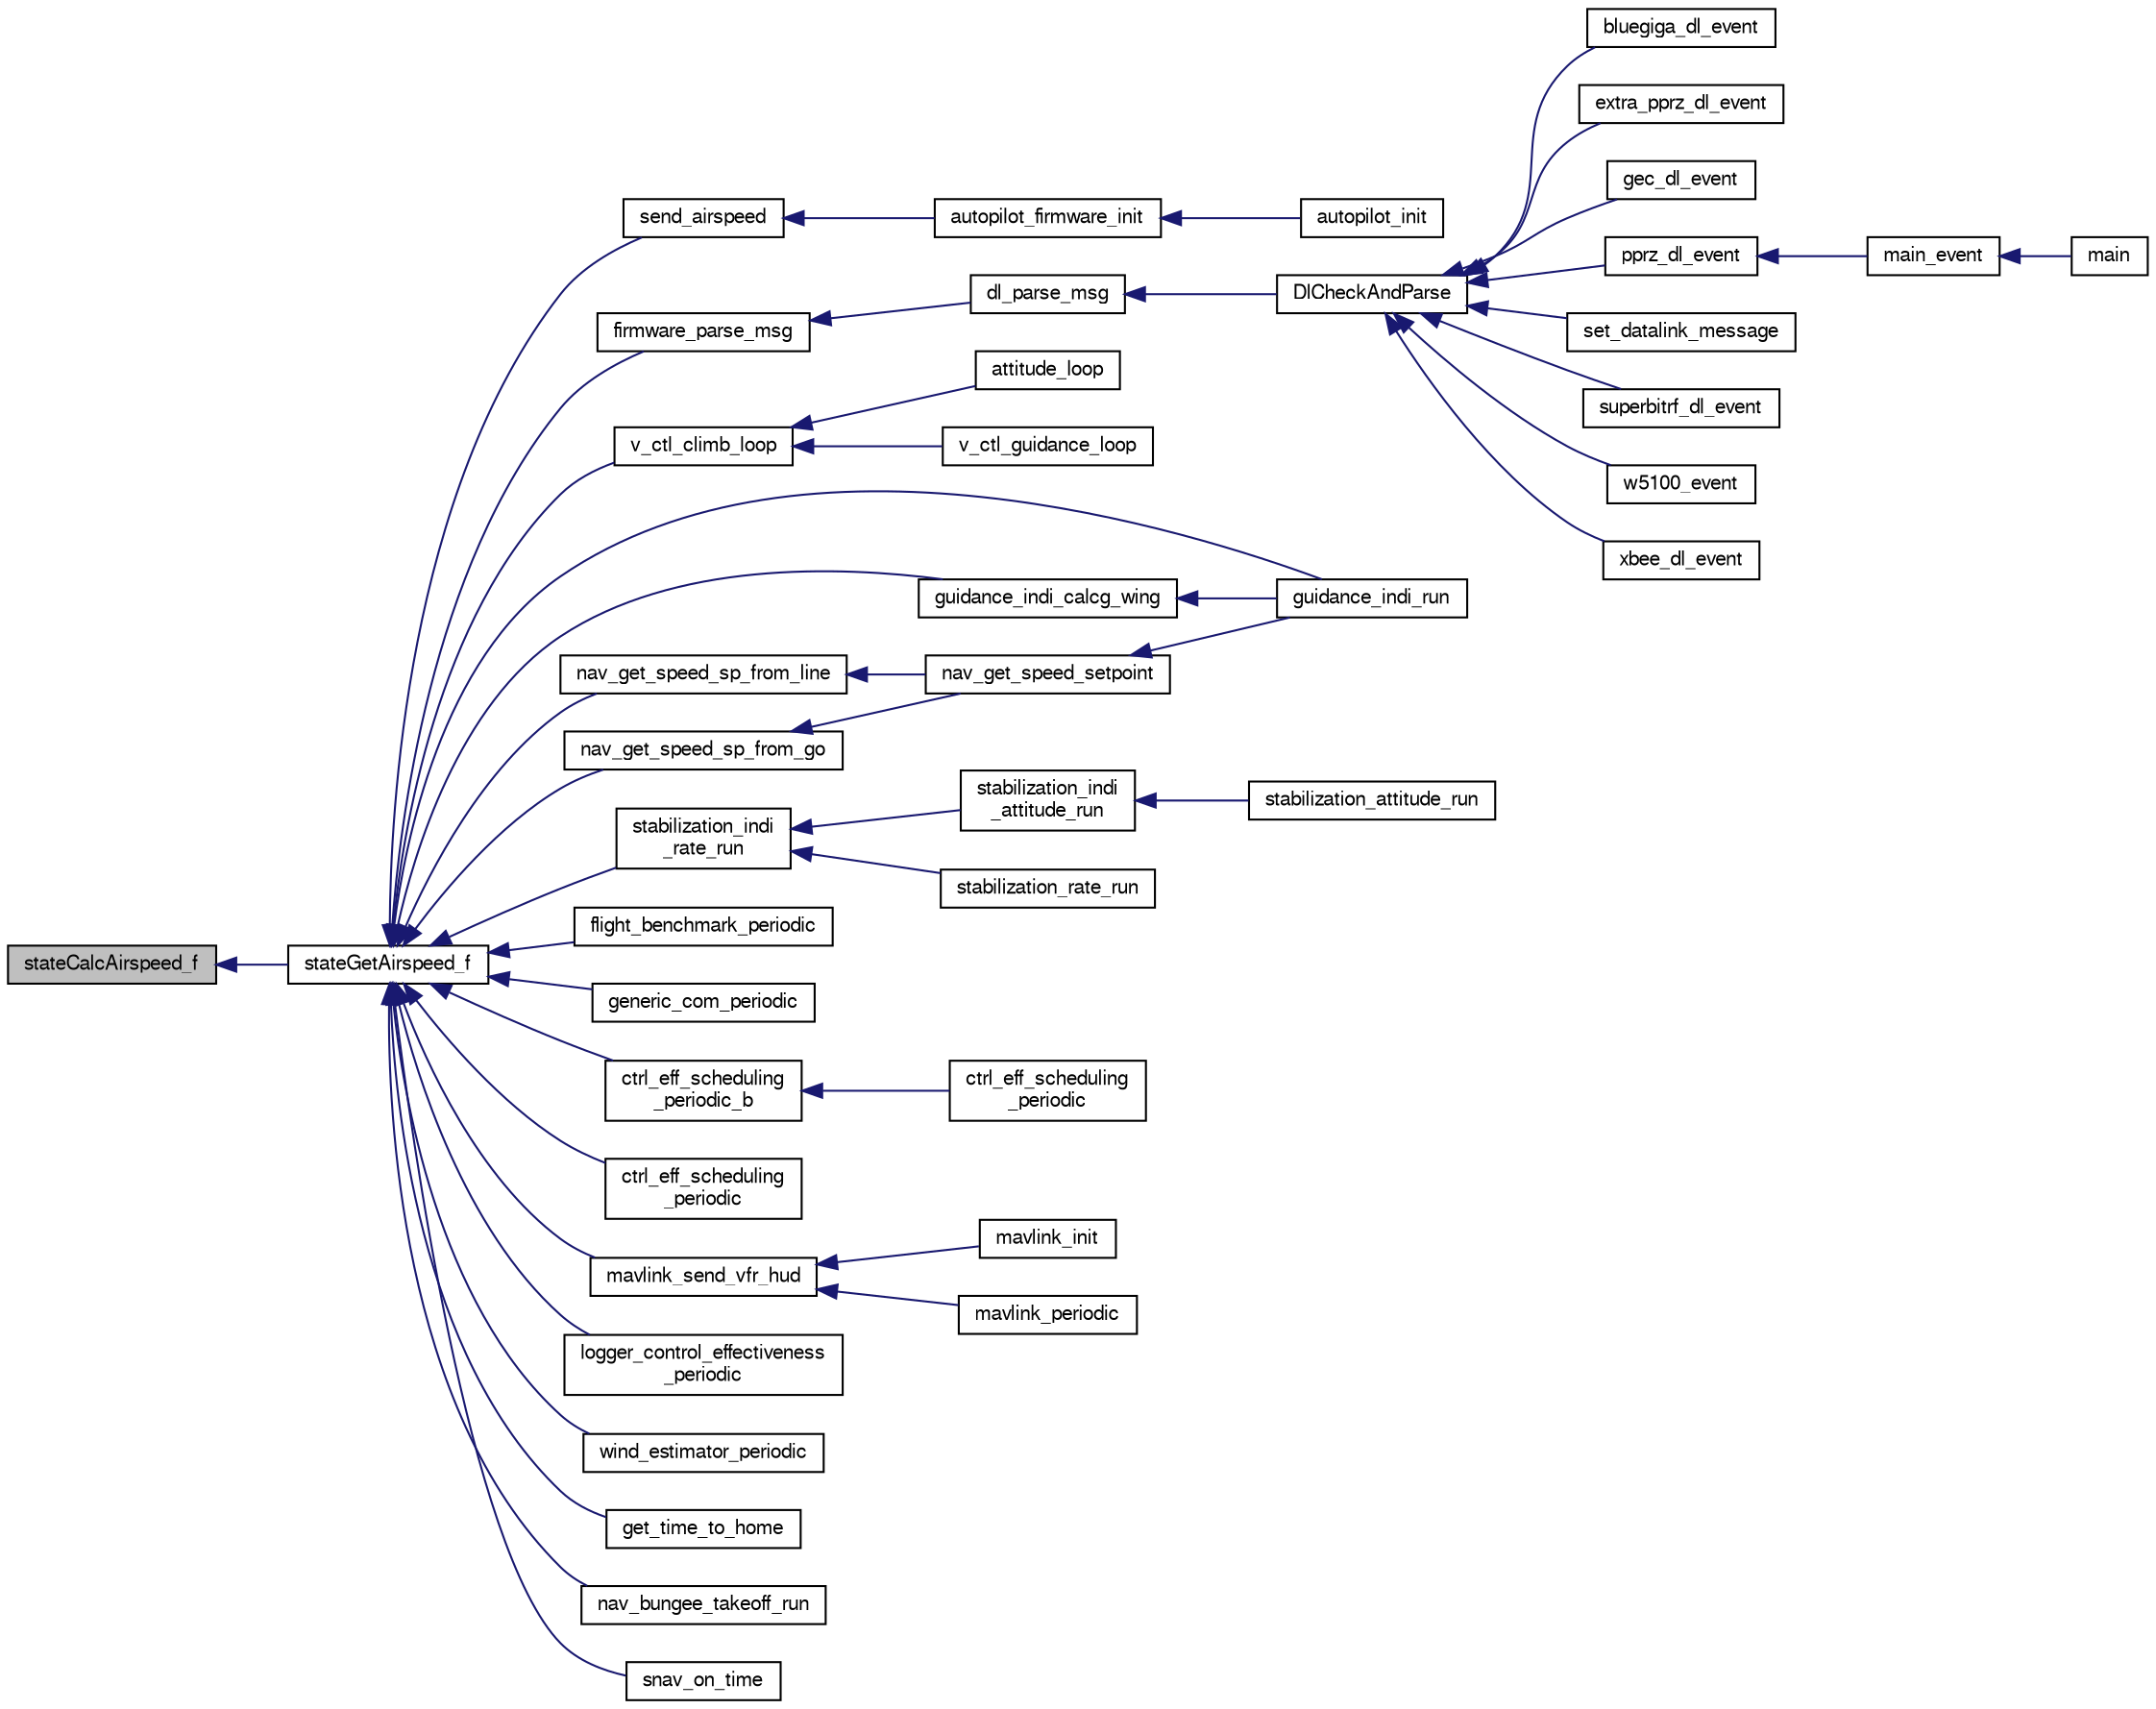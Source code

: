 digraph "stateCalcAirspeed_f"
{
  edge [fontname="FreeSans",fontsize="10",labelfontname="FreeSans",labelfontsize="10"];
  node [fontname="FreeSans",fontsize="10",shape=record];
  rankdir="LR";
  Node1 [label="stateCalcAirspeed_f",height=0.2,width=0.4,color="black", fillcolor="grey75", style="filled", fontcolor="black"];
  Node1 -> Node2 [dir="back",color="midnightblue",fontsize="10",style="solid",fontname="FreeSans"];
  Node2 [label="stateGetAirspeed_f",height=0.2,width=0.4,color="black", fillcolor="white", style="filled",URL="$group__state__wind__airspeed.html#gab0cc6ebb3671ec1b34ac2c33f11c6b26",tooltip="Get airspeed (float). "];
  Node2 -> Node3 [dir="back",color="midnightblue",fontsize="10",style="solid",fontname="FreeSans"];
  Node3 [label="send_airspeed",height=0.2,width=0.4,color="black", fillcolor="white", style="filled",URL="$fixedwing_2autopilot__firmware_8c.html#a66607b1cbf8f7535ab395e10f531e989"];
  Node3 -> Node4 [dir="back",color="midnightblue",fontsize="10",style="solid",fontname="FreeSans"];
  Node4 [label="autopilot_firmware_init",height=0.2,width=0.4,color="black", fillcolor="white", style="filled",URL="$rover_2autopilot__firmware_8h.html#a2bb31e995242a89c837b4eda1d08fe57",tooltip="Init function. "];
  Node4 -> Node5 [dir="back",color="midnightblue",fontsize="10",style="solid",fontname="FreeSans"];
  Node5 [label="autopilot_init",height=0.2,width=0.4,color="black", fillcolor="white", style="filled",URL="$autopilot_8h.html#a9d3557653abfc3d4c428724b249f6d5e",tooltip="Autopilot initialization function. "];
  Node2 -> Node6 [dir="back",color="midnightblue",fontsize="10",style="solid",fontname="FreeSans"];
  Node6 [label="firmware_parse_msg",height=0.2,width=0.4,color="black", fillcolor="white", style="filled",URL="$datalink_8h.html#a3a59fd1cd4249ea5caeac113cde2d7a8",tooltip="Firmware specfic msg handler. "];
  Node6 -> Node7 [dir="back",color="midnightblue",fontsize="10",style="solid",fontname="FreeSans"];
  Node7 [label="dl_parse_msg",height=0.2,width=0.4,color="black", fillcolor="white", style="filled",URL="$datalink_8c.html#a8622e4eaf1529d8c64af55c0d05dadbe",tooltip="Should be called when chars are available in dl_buffer. "];
  Node7 -> Node8 [dir="back",color="midnightblue",fontsize="10",style="solid",fontname="FreeSans"];
  Node8 [label="DlCheckAndParse",height=0.2,width=0.4,color="black", fillcolor="white", style="filled",URL="$datalink_8h.html#aa9106add8d47671f6ebb3d8321813611",tooltip="Check for new message and parse. "];
  Node8 -> Node9 [dir="back",color="midnightblue",fontsize="10",style="solid",fontname="FreeSans"];
  Node9 [label="bluegiga_dl_event",height=0.2,width=0.4,color="black", fillcolor="white", style="filled",URL="$bluegiga__dl_8h.html#a921065e8139e27fbe413ef7459ed51b3",tooltip="Datalink Event. "];
  Node8 -> Node10 [dir="back",color="midnightblue",fontsize="10",style="solid",fontname="FreeSans"];
  Node10 [label="extra_pprz_dl_event",height=0.2,width=0.4,color="black", fillcolor="white", style="filled",URL="$extra__pprz__dl_8h.html#a95b5d2651fd6a78c616fe9ca1f556568",tooltip="Datalink Event. "];
  Node8 -> Node11 [dir="back",color="midnightblue",fontsize="10",style="solid",fontname="FreeSans"];
  Node11 [label="gec_dl_event",height=0.2,width=0.4,color="black", fillcolor="white", style="filled",URL="$gec__dl_8h.html#a7645c559a6c4a5f611acab677af4a579",tooltip="Datalink Event. "];
  Node8 -> Node12 [dir="back",color="midnightblue",fontsize="10",style="solid",fontname="FreeSans"];
  Node12 [label="pprz_dl_event",height=0.2,width=0.4,color="black", fillcolor="white", style="filled",URL="$pprz__dl_8h.html#adfe1564dac687b426549de7dfe029931",tooltip="Datalink Event. "];
  Node12 -> Node13 [dir="back",color="midnightblue",fontsize="10",style="solid",fontname="FreeSans"];
  Node13 [label="main_event",height=0.2,width=0.4,color="black", fillcolor="white", style="filled",URL="$setup__actuators_8c.html#a319a645047f275499aa30b0bc08c6e10"];
  Node13 -> Node14 [dir="back",color="midnightblue",fontsize="10",style="solid",fontname="FreeSans"];
  Node14 [label="main",height=0.2,width=0.4,color="black", fillcolor="white", style="filled",URL="$setup__actuators_8c.html#a840291bc02cba5474a4cb46a9b9566fe"];
  Node8 -> Node15 [dir="back",color="midnightblue",fontsize="10",style="solid",fontname="FreeSans"];
  Node15 [label="set_datalink_message",height=0.2,width=0.4,color="black", fillcolor="white", style="filled",URL="$sim__ap_8c.html#ad664061534694a2babfff03cfc5977f7"];
  Node8 -> Node16 [dir="back",color="midnightblue",fontsize="10",style="solid",fontname="FreeSans"];
  Node16 [label="superbitrf_dl_event",height=0.2,width=0.4,color="black", fillcolor="white", style="filled",URL="$modules_2datalink_2superbitrf_8h.html#a06a950af7255fea459d7c6de8c8c0cad",tooltip="The superbitrf datalink event call. "];
  Node8 -> Node17 [dir="back",color="midnightblue",fontsize="10",style="solid",fontname="FreeSans"];
  Node17 [label="w5100_event",height=0.2,width=0.4,color="black", fillcolor="white", style="filled",URL="$w5100_8h.html#a7266971e7bc00efad150ab73bbfc8c29"];
  Node8 -> Node18 [dir="back",color="midnightblue",fontsize="10",style="solid",fontname="FreeSans"];
  Node18 [label="xbee_dl_event",height=0.2,width=0.4,color="black", fillcolor="white", style="filled",URL="$xbee__dl_8h.html#ae70130a34c8efc48df440e2b410793c6",tooltip="Datalink Event. "];
  Node2 -> Node19 [dir="back",color="midnightblue",fontsize="10",style="solid",fontname="FreeSans"];
  Node19 [label="v_ctl_climb_loop",height=0.2,width=0.4,color="black", fillcolor="white", style="filled",URL="$guidance__common_8h.html#a38f0bbceda8812281fc650c2c1aac6c8",tooltip="Auto-throttle inner loop. "];
  Node19 -> Node20 [dir="back",color="midnightblue",fontsize="10",style="solid",fontname="FreeSans"];
  Node20 [label="attitude_loop",height=0.2,width=0.4,color="black", fillcolor="white", style="filled",URL="$fixedwing_2autopilot__static_8h.html#a315546d9034361bbc6970b3792dc8b67"];
  Node19 -> Node21 [dir="back",color="midnightblue",fontsize="10",style="solid",fontname="FreeSans"];
  Node21 [label="v_ctl_guidance_loop",height=0.2,width=0.4,color="black", fillcolor="white", style="filled",URL="$fixedwing_2guidance_2guidance__v_8c.html#a7fe0d6e838155d9c38c8cf8a8413cf21",tooltip="General guidance logic This will call the proper control loops according to the sub-modes. "];
  Node2 -> Node22 [dir="back",color="midnightblue",fontsize="10",style="solid",fontname="FreeSans"];
  Node22 [label="guidance_indi_run",height=0.2,width=0.4,color="black", fillcolor="white", style="filled",URL="$guidance__indi__hybrid_8c.html#afa3b5095f6b5beadbb8662d3b3519bc9"];
  Node2 -> Node23 [dir="back",color="midnightblue",fontsize="10",style="solid",fontname="FreeSans"];
  Node23 [label="guidance_indi_calcg_wing",height=0.2,width=0.4,color="black", fillcolor="white", style="filled",URL="$guidance__indi__hybrid_8c.html#a63a53af0f115f0ba3f95d80d0a9ae6c2",tooltip="Calculate the matrix of partial derivatives of the roll, pitch and thrust w.r.t. "];
  Node23 -> Node22 [dir="back",color="midnightblue",fontsize="10",style="solid",fontname="FreeSans"];
  Node2 -> Node24 [dir="back",color="midnightblue",fontsize="10",style="solid",fontname="FreeSans"];
  Node24 [label="nav_get_speed_sp_from_line",height=0.2,width=0.4,color="black", fillcolor="white", style="filled",URL="$rotorcraft_2navigation_8h.html#abbb0868de30a33c4a9dc5c0a723fd726",tooltip="follow a line. "];
  Node24 -> Node25 [dir="back",color="midnightblue",fontsize="10",style="solid",fontname="FreeSans"];
  Node25 [label="nav_get_speed_setpoint",height=0.2,width=0.4,color="black", fillcolor="white", style="filled",URL="$rotorcraft_2navigation_8h.html#afa53b47b30072d2b7b564d30b0583a9d",tooltip="function that returns a speed setpoint based on flight plan. "];
  Node25 -> Node22 [dir="back",color="midnightblue",fontsize="10",style="solid",fontname="FreeSans"];
  Node2 -> Node26 [dir="back",color="midnightblue",fontsize="10",style="solid",fontname="FreeSans"];
  Node26 [label="nav_get_speed_sp_from_go",height=0.2,width=0.4,color="black", fillcolor="white", style="filled",URL="$rotorcraft_2navigation_8h.html#acc610b7246ea6f3650c33f5af6e26936",tooltip="Go to a waypoint in the shortest way. "];
  Node26 -> Node25 [dir="back",color="midnightblue",fontsize="10",style="solid",fontname="FreeSans"];
  Node2 -> Node27 [dir="back",color="midnightblue",fontsize="10",style="solid",fontname="FreeSans"];
  Node27 [label="stabilization_indi\l_rate_run",height=0.2,width=0.4,color="black", fillcolor="white", style="filled",URL="$stabilization__indi__simple_8h.html#abb616d415224721c6dbb6cc648b696c2",tooltip="Does the INDI calculations. "];
  Node27 -> Node28 [dir="back",color="midnightblue",fontsize="10",style="solid",fontname="FreeSans"];
  Node28 [label="stabilization_indi\l_attitude_run",height=0.2,width=0.4,color="black", fillcolor="white", style="filled",URL="$stabilization__indi__simple_8h.html#a32497fd2d2c56c87a83bddb1f7b62fa8",tooltip="runs stabilization indi "];
  Node28 -> Node29 [dir="back",color="midnightblue",fontsize="10",style="solid",fontname="FreeSans"];
  Node29 [label="stabilization_attitude_run",height=0.2,width=0.4,color="black", fillcolor="white", style="filled",URL="$stabilization__attitude__quat__indi_8c.html#add1138c9aae1adaafdb42ddf2f0c039a"];
  Node27 -> Node30 [dir="back",color="midnightblue",fontsize="10",style="solid",fontname="FreeSans"];
  Node30 [label="stabilization_rate_run",height=0.2,width=0.4,color="black", fillcolor="white", style="filled",URL="$stabilization__rate__indi_8c.html#acfa2e0820b52aea2dce670dd9295b540",tooltip="Run indi rate interface from the \"stabilization_rate_run\" function. "];
  Node2 -> Node31 [dir="back",color="midnightblue",fontsize="10",style="solid",fontname="FreeSans"];
  Node31 [label="flight_benchmark_periodic",height=0.2,width=0.4,color="black", fillcolor="white", style="filled",URL="$flight__benchmark_8h.html#a42ae975c1caf0cfcf6d713897773a16a"];
  Node2 -> Node32 [dir="back",color="midnightblue",fontsize="10",style="solid",fontname="FreeSans"];
  Node32 [label="generic_com_periodic",height=0.2,width=0.4,color="black", fillcolor="white", style="filled",URL="$generic__com_8h.html#aa0f6db51f359937bdb56324a3b647175"];
  Node2 -> Node33 [dir="back",color="midnightblue",fontsize="10",style="solid",fontname="FreeSans"];
  Node33 [label="ctrl_eff_scheduling\l_periodic_b",height=0.2,width=0.4,color="black", fillcolor="white", style="filled",URL="$ctrl__effectiveness__scheduling_8h.html#a5eaf014aef60dc4f95aa363e248a46ac"];
  Node33 -> Node34 [dir="back",color="midnightblue",fontsize="10",style="solid",fontname="FreeSans"];
  Node34 [label="ctrl_eff_scheduling\l_periodic",height=0.2,width=0.4,color="black", fillcolor="white", style="filled",URL="$scheduling__indi__simple_8h.html#a80dcca086fcbf5ef61bfe9d420b5ae10",tooltip="Periodic function that interpolates between gain sets depending on the scheduling variable..."];
  Node2 -> Node35 [dir="back",color="midnightblue",fontsize="10",style="solid",fontname="FreeSans"];
  Node35 [label="ctrl_eff_scheduling\l_periodic",height=0.2,width=0.4,color="black", fillcolor="white", style="filled",URL="$scheduling__indi__simple_8c.html#a80dcca086fcbf5ef61bfe9d420b5ae10",tooltip="Periodic function that interpolates between gain sets depending on the scheduling variable..."];
  Node2 -> Node36 [dir="back",color="midnightblue",fontsize="10",style="solid",fontname="FreeSans"];
  Node36 [label="mavlink_send_vfr_hud",height=0.2,width=0.4,color="black", fillcolor="white", style="filled",URL="$mavlink_8c.html#a8c8fd474a91b126a5f74296017672ddc",tooltip="Send Metrics typically displayed on a HUD for fixed wing aircraft. "];
  Node36 -> Node37 [dir="back",color="midnightblue",fontsize="10",style="solid",fontname="FreeSans"];
  Node37 [label="mavlink_init",height=0.2,width=0.4,color="black", fillcolor="white", style="filled",URL="$mavlink_8h.html#acc676450794df9b4b50dc6b12995b7a1",tooltip="Module functions. "];
  Node36 -> Node38 [dir="back",color="midnightblue",fontsize="10",style="solid",fontname="FreeSans"];
  Node38 [label="mavlink_periodic",height=0.2,width=0.4,color="black", fillcolor="white", style="filled",URL="$mavlink_8h.html#a45dcaed78c022158e7dcfb92813f191c",tooltip="Periodic MAVLink calls. "];
  Node2 -> Node39 [dir="back",color="midnightblue",fontsize="10",style="solid",fontname="FreeSans"];
  Node39 [label="logger_control_effectiveness\l_periodic",height=0.2,width=0.4,color="black", fillcolor="white", style="filled",URL="$logger__control__effectiveness_8h.html#a34e7856739170b664a5dffcef7f4e5f1",tooltip="Log the values to file. "];
  Node2 -> Node40 [dir="back",color="midnightblue",fontsize="10",style="solid",fontname="FreeSans"];
  Node40 [label="wind_estimator_periodic",height=0.2,width=0.4,color="black", fillcolor="white", style="filled",URL="$wind__estimator_8h.html#a0a4f52d63873704d3581f69f44d71751"];
  Node2 -> Node41 [dir="back",color="midnightblue",fontsize="10",style="solid",fontname="FreeSans"];
  Node41 [label="get_time_to_home",height=0.2,width=0.4,color="black", fillcolor="white", style="filled",URL="$common__nav_8h.html#a0bb529b33392eba09b44a6b34be03cc0",tooltip="Compute time to home use wind and airspeed when available. "];
  Node2 -> Node42 [dir="back",color="midnightblue",fontsize="10",style="solid",fontname="FreeSans"];
  Node42 [label="nav_bungee_takeoff_run",height=0.2,width=0.4,color="black", fillcolor="white", style="filled",URL="$nav__bungee__takeoff_8h.html#a22d08b651b3b72cf70e44c2d9b14b6f3",tooltip="Bungee takeoff run function. "];
  Node2 -> Node43 [dir="back",color="midnightblue",fontsize="10",style="solid",fontname="FreeSans"];
  Node43 [label="snav_on_time",height=0.2,width=0.4,color="black", fillcolor="white", style="filled",URL="$nav__smooth_8h.html#af103eb1650ace17bfec03c79b10d036c"];
}

